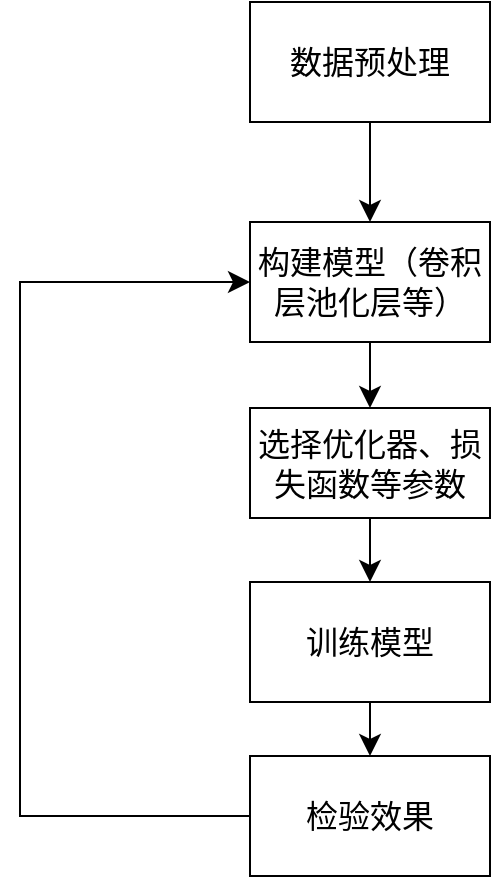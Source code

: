 <mxfile version="22.1.17" type="github">
  <diagram name="第 1 页" id="dEvdPaWnvj8Fc_jNkaq0">
    <mxGraphModel dx="1460" dy="997" grid="0" gridSize="10" guides="1" tooltips="1" connect="1" arrows="1" fold="1" page="0" pageScale="1" pageWidth="827" pageHeight="1169" math="0" shadow="0">
      <root>
        <mxCell id="0" />
        <mxCell id="1" parent="0" />
        <mxCell id="j_lHhkaTPG2_fFPb2vfu-2" value="数据预处理" style="rounded=0;whiteSpace=wrap;html=1;fontSize=16;" vertex="1" parent="1">
          <mxGeometry x="-430" y="-13" width="120" height="60" as="geometry" />
        </mxCell>
        <mxCell id="j_lHhkaTPG2_fFPb2vfu-12" style="edgeStyle=none;curved=1;rounded=0;orthogonalLoop=1;jettySize=auto;html=1;exitX=0.5;exitY=1;exitDx=0;exitDy=0;fontSize=12;startSize=8;endSize=8;" edge="1" parent="1" source="j_lHhkaTPG2_fFPb2vfu-3" target="j_lHhkaTPG2_fFPb2vfu-4">
          <mxGeometry relative="1" as="geometry" />
        </mxCell>
        <mxCell id="j_lHhkaTPG2_fFPb2vfu-3" value="构建模型（卷积层池化层等）" style="rounded=0;whiteSpace=wrap;html=1;fontSize=16;" vertex="1" parent="1">
          <mxGeometry x="-430" y="97" width="120" height="60" as="geometry" />
        </mxCell>
        <mxCell id="j_lHhkaTPG2_fFPb2vfu-14" style="edgeStyle=none;curved=1;rounded=0;orthogonalLoop=1;jettySize=auto;html=1;fontSize=12;startSize=8;endSize=8;" edge="1" parent="1" source="j_lHhkaTPG2_fFPb2vfu-4" target="j_lHhkaTPG2_fFPb2vfu-5">
          <mxGeometry relative="1" as="geometry" />
        </mxCell>
        <mxCell id="j_lHhkaTPG2_fFPb2vfu-4" value="选择优化器、损失函数等参数" style="rounded=0;whiteSpace=wrap;html=1;fontSize=16;" vertex="1" parent="1">
          <mxGeometry x="-430" y="190" width="120" height="55" as="geometry" />
        </mxCell>
        <mxCell id="j_lHhkaTPG2_fFPb2vfu-15" style="edgeStyle=none;curved=1;rounded=0;orthogonalLoop=1;jettySize=auto;html=1;entryX=0.5;entryY=0;entryDx=0;entryDy=0;fontSize=12;startSize=8;endSize=8;" edge="1" parent="1" source="j_lHhkaTPG2_fFPb2vfu-5" target="j_lHhkaTPG2_fFPb2vfu-6">
          <mxGeometry relative="1" as="geometry" />
        </mxCell>
        <mxCell id="j_lHhkaTPG2_fFPb2vfu-5" value="训练模型" style="rounded=0;whiteSpace=wrap;html=1;fontSize=16;" vertex="1" parent="1">
          <mxGeometry x="-430" y="277" width="120" height="60" as="geometry" />
        </mxCell>
        <mxCell id="j_lHhkaTPG2_fFPb2vfu-6" value="检验效果" style="rounded=0;whiteSpace=wrap;html=1;fontSize=16;" vertex="1" parent="1">
          <mxGeometry x="-430" y="364" width="120" height="60" as="geometry" />
        </mxCell>
        <mxCell id="j_lHhkaTPG2_fFPb2vfu-11" value="" style="endArrow=classic;html=1;rounded=0;fontSize=12;startSize=8;endSize=8;curved=1;exitX=0.5;exitY=1;exitDx=0;exitDy=0;entryX=0.5;entryY=0;entryDx=0;entryDy=0;" edge="1" parent="1" source="j_lHhkaTPG2_fFPb2vfu-2" target="j_lHhkaTPG2_fFPb2vfu-3">
          <mxGeometry width="50" height="50" relative="1" as="geometry">
            <mxPoint x="-415" y="215" as="sourcePoint" />
            <mxPoint x="-365" y="165" as="targetPoint" />
          </mxGeometry>
        </mxCell>
        <mxCell id="j_lHhkaTPG2_fFPb2vfu-13" style="edgeStyle=none;curved=1;rounded=0;orthogonalLoop=1;jettySize=auto;html=1;entryX=0.5;entryY=0;entryDx=0;entryDy=0;fontSize=12;startSize=8;endSize=8;" edge="1" parent="1" source="j_lHhkaTPG2_fFPb2vfu-5" target="j_lHhkaTPG2_fFPb2vfu-5">
          <mxGeometry relative="1" as="geometry" />
        </mxCell>
        <mxCell id="j_lHhkaTPG2_fFPb2vfu-20" value="" style="edgeStyle=elbowEdgeStyle;elbow=horizontal;endArrow=classic;html=1;curved=0;rounded=0;endSize=8;startSize=8;fontSize=12;exitX=0;exitY=0.5;exitDx=0;exitDy=0;entryX=0;entryY=0.5;entryDx=0;entryDy=0;" edge="1" parent="1" source="j_lHhkaTPG2_fFPb2vfu-6" target="j_lHhkaTPG2_fFPb2vfu-3">
          <mxGeometry width="50" height="50" relative="1" as="geometry">
            <mxPoint x="-456" y="406" as="sourcePoint" />
            <mxPoint x="-456" y="139" as="targetPoint" />
            <Array as="points">
              <mxPoint x="-545" y="267" />
            </Array>
          </mxGeometry>
        </mxCell>
      </root>
    </mxGraphModel>
  </diagram>
</mxfile>

